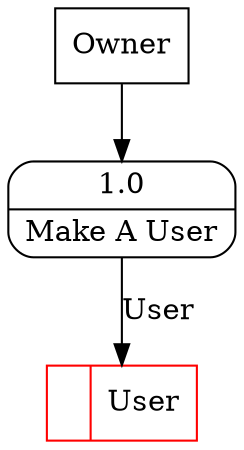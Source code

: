 digraph dfd2{ 
node[shape=record]
200 [label="<f0>  |<f1> User " color=red];
201 [label="Owner" shape=box];
202 [label="{<f0> 1.0|<f1> Make A User }" shape=Mrecord];
201 -> 202
202 -> 200 [label="User"]
}